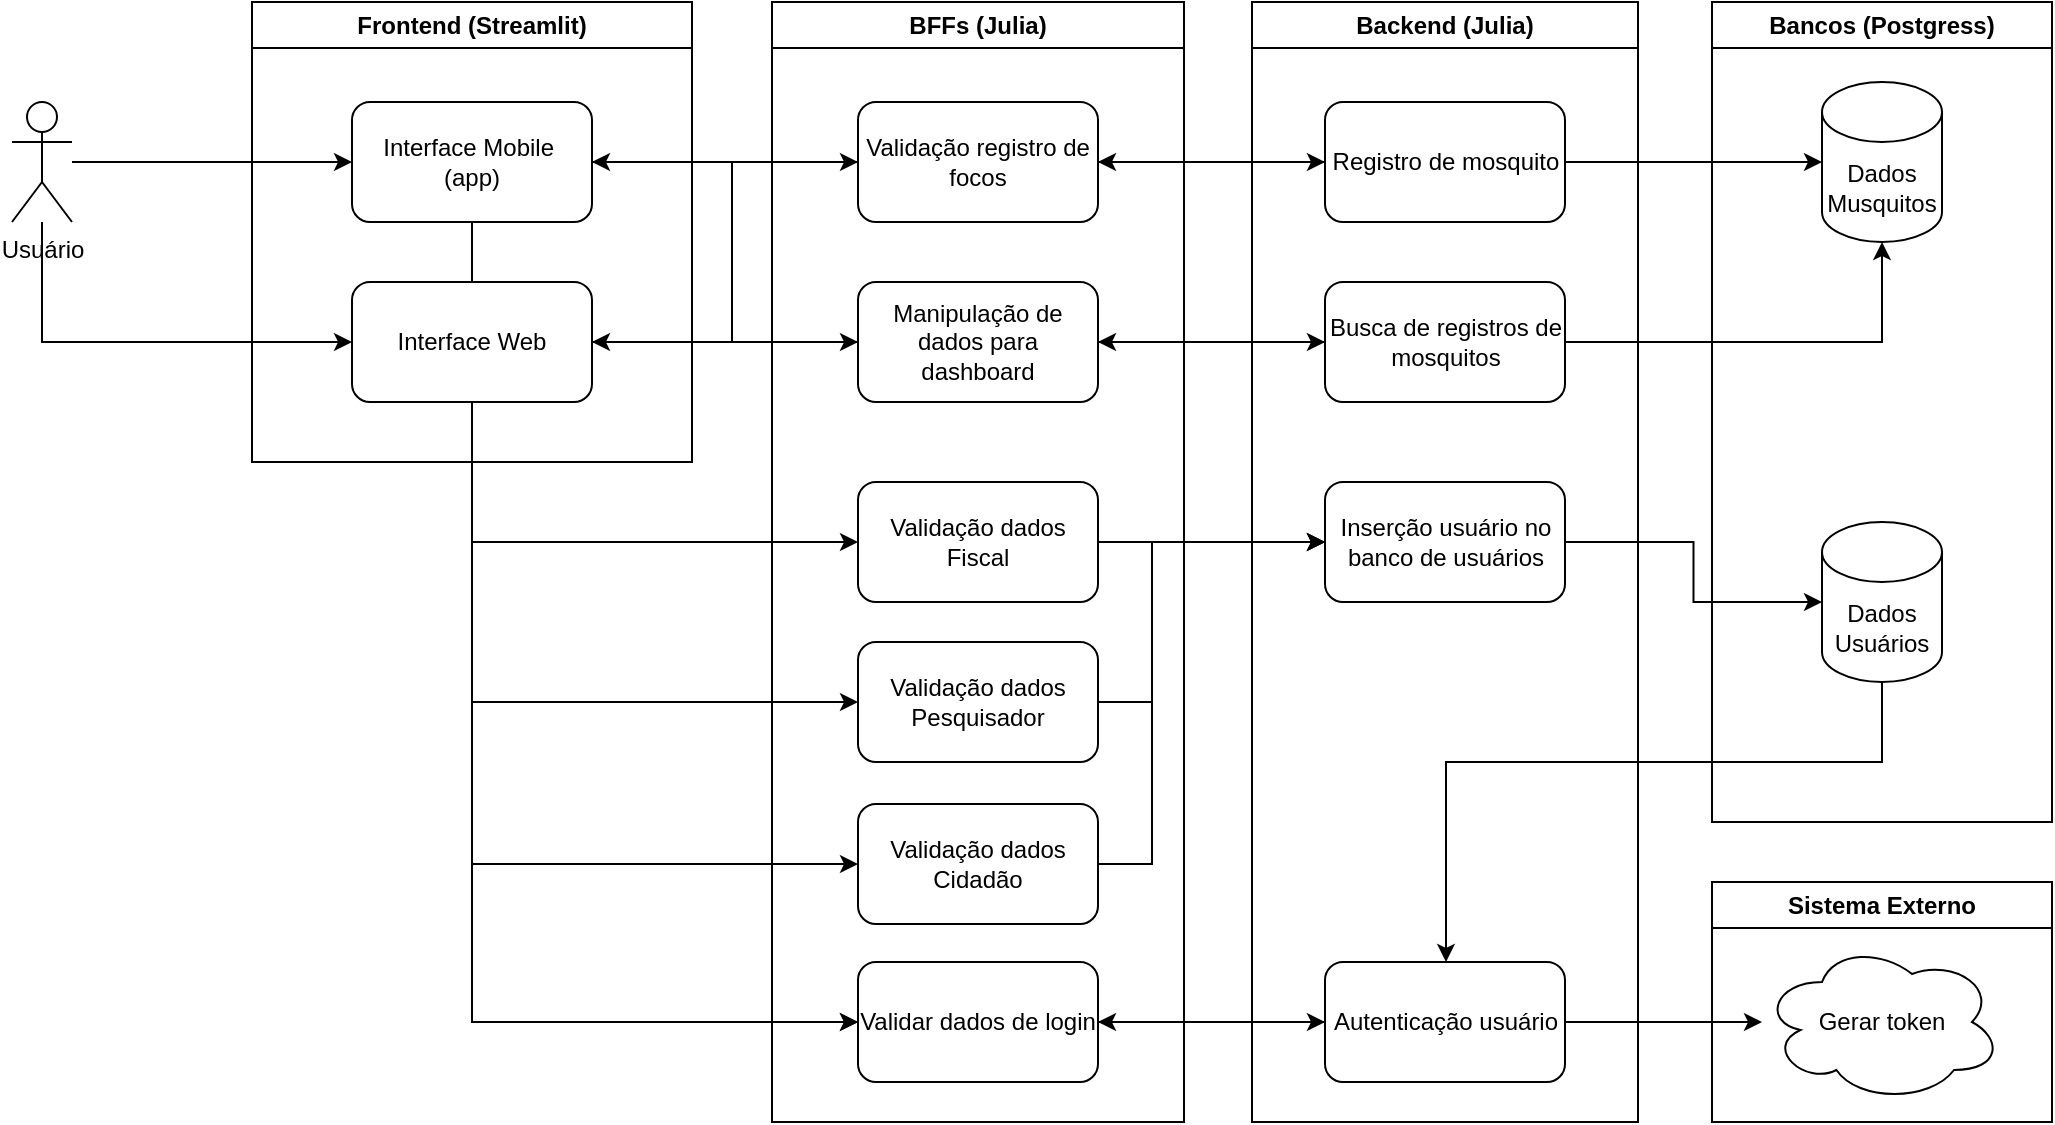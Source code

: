 <mxfile version="27.0.5">
  <diagram name="Página-1" id="t0hOrykavEFBV3Ww9KOO">
    <mxGraphModel dx="1783" dy="795" grid="1" gridSize="10" guides="1" tooltips="1" connect="1" arrows="1" fold="1" page="1" pageScale="1" pageWidth="827" pageHeight="1169" math="0" shadow="0">
      <root>
        <mxCell id="0" />
        <mxCell id="1" parent="0" />
        <mxCell id="ItCXGaQWiWDyow_1RAYs-53" style="edgeStyle=orthogonalEdgeStyle;rounded=0;orthogonalLoop=1;jettySize=auto;html=1;" edge="1" parent="1" source="T03BukqpaiRdbYDBWtXl-2" target="T03BukqpaiRdbYDBWtXl-42">
          <mxGeometry relative="1" as="geometry">
            <Array as="points">
              <mxPoint x="280" y="580" />
            </Array>
          </mxGeometry>
        </mxCell>
        <mxCell id="ItCXGaQWiWDyow_1RAYs-51" style="edgeStyle=orthogonalEdgeStyle;rounded=0;orthogonalLoop=1;jettySize=auto;html=1;" edge="1" parent="1" source="T03BukqpaiRdbYDBWtXl-1" target="T03BukqpaiRdbYDBWtXl-2">
          <mxGeometry relative="1" as="geometry" />
        </mxCell>
        <mxCell id="ItCXGaQWiWDyow_1RAYs-52" style="edgeStyle=orthogonalEdgeStyle;rounded=0;orthogonalLoop=1;jettySize=auto;html=1;" edge="1" parent="1" source="T03BukqpaiRdbYDBWtXl-1" target="T03BukqpaiRdbYDBWtXl-3">
          <mxGeometry relative="1" as="geometry">
            <Array as="points">
              <mxPoint x="65" y="240" />
            </Array>
          </mxGeometry>
        </mxCell>
        <mxCell id="T03BukqpaiRdbYDBWtXl-1" value="Usuário" style="shape=umlActor;verticalLabelPosition=bottom;verticalAlign=top;html=1;outlineConnect=0;" parent="1" vertex="1">
          <mxGeometry x="50" y="120" width="30" height="60" as="geometry" />
        </mxCell>
        <mxCell id="ItCXGaQWiWDyow_1RAYs-4" style="edgeStyle=orthogonalEdgeStyle;rounded=0;orthogonalLoop=1;jettySize=auto;html=1;entryX=0;entryY=0.5;entryDx=0;entryDy=0;" edge="1" parent="1" source="T03BukqpaiRdbYDBWtXl-6" target="T03BukqpaiRdbYDBWtXl-42">
          <mxGeometry relative="1" as="geometry">
            <Array as="points">
              <mxPoint x="280" y="580" />
            </Array>
          </mxGeometry>
        </mxCell>
        <mxCell id="ItCXGaQWiWDyow_1RAYs-5" style="edgeStyle=orthogonalEdgeStyle;rounded=0;orthogonalLoop=1;jettySize=auto;html=1;entryX=0;entryY=0.5;entryDx=0;entryDy=0;" edge="1" parent="1" source="T03BukqpaiRdbYDBWtXl-6" target="T03BukqpaiRdbYDBWtXl-59">
          <mxGeometry relative="1" as="geometry">
            <Array as="points">
              <mxPoint x="280" y="340" />
            </Array>
          </mxGeometry>
        </mxCell>
        <mxCell id="ItCXGaQWiWDyow_1RAYs-6" style="edgeStyle=orthogonalEdgeStyle;rounded=0;orthogonalLoop=1;jettySize=auto;html=1;entryX=0;entryY=0.5;entryDx=0;entryDy=0;" edge="1" parent="1" source="T03BukqpaiRdbYDBWtXl-6" target="T03BukqpaiRdbYDBWtXl-62">
          <mxGeometry relative="1" as="geometry">
            <Array as="points">
              <mxPoint x="280" y="420" />
            </Array>
          </mxGeometry>
        </mxCell>
        <mxCell id="ItCXGaQWiWDyow_1RAYs-7" style="edgeStyle=orthogonalEdgeStyle;rounded=0;orthogonalLoop=1;jettySize=auto;html=1;entryX=0;entryY=0.5;entryDx=0;entryDy=0;" edge="1" parent="1" source="T03BukqpaiRdbYDBWtXl-3" target="T03BukqpaiRdbYDBWtXl-64">
          <mxGeometry relative="1" as="geometry">
            <Array as="points">
              <mxPoint x="280" y="501" />
            </Array>
          </mxGeometry>
        </mxCell>
        <mxCell id="T03BukqpaiRdbYDBWtXl-6" value="Frontend (Streamlit)" style="swimlane;whiteSpace=wrap;html=1;" parent="1" vertex="1">
          <mxGeometry x="170" y="70" width="220" height="230" as="geometry" />
        </mxCell>
        <mxCell id="T03BukqpaiRdbYDBWtXl-2" value="Interface Mobile&amp;nbsp;&lt;div&gt;(app)&lt;/div&gt;" style="rounded=1;whiteSpace=wrap;html=1;" parent="T03BukqpaiRdbYDBWtXl-6" vertex="1">
          <mxGeometry x="50" y="50" width="120" height="60" as="geometry" />
        </mxCell>
        <mxCell id="T03BukqpaiRdbYDBWtXl-3" value="Interface Web" style="rounded=1;whiteSpace=wrap;html=1;" parent="T03BukqpaiRdbYDBWtXl-6" vertex="1">
          <mxGeometry x="50" y="140" width="120" height="60" as="geometry" />
        </mxCell>
        <mxCell id="T03BukqpaiRdbYDBWtXl-51" value="BFFs (Julia)" style="swimlane;whiteSpace=wrap;html=1;" parent="1" vertex="1">
          <mxGeometry x="430" y="70" width="206" height="560" as="geometry" />
        </mxCell>
        <mxCell id="T03BukqpaiRdbYDBWtXl-42" value="Validar dados de login" style="rounded=1;whiteSpace=wrap;html=1;" parent="T03BukqpaiRdbYDBWtXl-51" vertex="1">
          <mxGeometry x="43" y="480" width="120" height="60" as="geometry" />
        </mxCell>
        <mxCell id="T03BukqpaiRdbYDBWtXl-59" value="Validação dados Fiscal" style="rounded=1;whiteSpace=wrap;html=1;" parent="T03BukqpaiRdbYDBWtXl-51" vertex="1">
          <mxGeometry x="43" y="240" width="120" height="60" as="geometry" />
        </mxCell>
        <mxCell id="T03BukqpaiRdbYDBWtXl-62" value="Validação dados Pesquisador" style="rounded=1;whiteSpace=wrap;html=1;" parent="T03BukqpaiRdbYDBWtXl-51" vertex="1">
          <mxGeometry x="43" y="320" width="120" height="60" as="geometry" />
        </mxCell>
        <mxCell id="T03BukqpaiRdbYDBWtXl-64" value="Validação dados Cidadão" style="rounded=1;whiteSpace=wrap;html=1;" parent="T03BukqpaiRdbYDBWtXl-51" vertex="1">
          <mxGeometry x="43" y="401" width="120" height="60" as="geometry" />
        </mxCell>
        <mxCell id="T03BukqpaiRdbYDBWtXl-18" value="Validação registro de focos" style="rounded=1;whiteSpace=wrap;html=1;" parent="T03BukqpaiRdbYDBWtXl-51" vertex="1">
          <mxGeometry x="43" y="50" width="120" height="60" as="geometry" />
        </mxCell>
        <mxCell id="T03BukqpaiRdbYDBWtXl-16" value="Manipulação de dados para dashboard" style="rounded=1;whiteSpace=wrap;html=1;" parent="T03BukqpaiRdbYDBWtXl-51" vertex="1">
          <mxGeometry x="43" y="140" width="120" height="60" as="geometry" />
        </mxCell>
        <mxCell id="T03BukqpaiRdbYDBWtXl-52" value="Backend (Julia)" style="swimlane;whiteSpace=wrap;html=1;" parent="1" vertex="1">
          <mxGeometry x="670" y="70" width="193" height="560" as="geometry" />
        </mxCell>
        <mxCell id="T03BukqpaiRdbYDBWtXl-8" value="Autenticação usuário" style="rounded=1;whiteSpace=wrap;html=1;" parent="T03BukqpaiRdbYDBWtXl-52" vertex="1">
          <mxGeometry x="36.5" y="480" width="120" height="60" as="geometry" />
        </mxCell>
        <mxCell id="T03BukqpaiRdbYDBWtXl-69" value="Inserção usuário no banco de usuários" style="rounded=1;whiteSpace=wrap;html=1;" parent="T03BukqpaiRdbYDBWtXl-52" vertex="1">
          <mxGeometry x="36.5" y="240" width="120" height="60" as="geometry" />
        </mxCell>
        <mxCell id="T03BukqpaiRdbYDBWtXl-12" value="Registro de mosquito" style="rounded=1;whiteSpace=wrap;html=1;" parent="T03BukqpaiRdbYDBWtXl-52" vertex="1">
          <mxGeometry x="36.5" y="50" width="120" height="60" as="geometry" />
        </mxCell>
        <mxCell id="T03BukqpaiRdbYDBWtXl-14" value="Busca de registros de mosquitos" style="rounded=1;whiteSpace=wrap;html=1;" parent="T03BukqpaiRdbYDBWtXl-52" vertex="1">
          <mxGeometry x="36.5" y="140" width="120" height="60" as="geometry" />
        </mxCell>
        <mxCell id="T03BukqpaiRdbYDBWtXl-57" value="Bancos (Postgress)" style="swimlane;whiteSpace=wrap;html=1;strokeColor=default;" parent="1" vertex="1">
          <mxGeometry x="900" y="70" width="170" height="410" as="geometry" />
        </mxCell>
        <mxCell id="T03BukqpaiRdbYDBWtXl-26" value="Dados&lt;div&gt;Musquitos&lt;/div&gt;" style="shape=cylinder3;whiteSpace=wrap;html=1;boundedLbl=1;backgroundOutline=1;size=15;" parent="T03BukqpaiRdbYDBWtXl-57" vertex="1">
          <mxGeometry x="55" y="40" width="60" height="80" as="geometry" />
        </mxCell>
        <mxCell id="T03BukqpaiRdbYDBWtXl-38" value="Dados&lt;div&gt;Usuários&lt;/div&gt;" style="shape=cylinder3;whiteSpace=wrap;html=1;boundedLbl=1;backgroundOutline=1;size=15;" parent="T03BukqpaiRdbYDBWtXl-57" vertex="1">
          <mxGeometry x="55" y="260" width="60" height="80" as="geometry" />
        </mxCell>
        <mxCell id="T03BukqpaiRdbYDBWtXl-58" value="Sistema Externo" style="swimlane;whiteSpace=wrap;html=1;" parent="1" vertex="1">
          <mxGeometry x="900" y="510" width="170" height="120" as="geometry" />
        </mxCell>
        <mxCell id="T03BukqpaiRdbYDBWtXl-48" value="Gerar token" style="ellipse;shape=cloud;whiteSpace=wrap;html=1;" parent="T03BukqpaiRdbYDBWtXl-58" vertex="1">
          <mxGeometry x="25" y="30" width="120" height="80" as="geometry" />
        </mxCell>
        <mxCell id="ItCXGaQWiWDyow_1RAYs-29" style="edgeStyle=orthogonalEdgeStyle;rounded=0;orthogonalLoop=1;jettySize=auto;html=1;" edge="1" parent="1" source="T03BukqpaiRdbYDBWtXl-42" target="T03BukqpaiRdbYDBWtXl-8">
          <mxGeometry relative="1" as="geometry" />
        </mxCell>
        <mxCell id="ItCXGaQWiWDyow_1RAYs-30" style="edgeStyle=orthogonalEdgeStyle;rounded=0;orthogonalLoop=1;jettySize=auto;html=1;" edge="1" parent="1" source="T03BukqpaiRdbYDBWtXl-8" target="T03BukqpaiRdbYDBWtXl-42">
          <mxGeometry relative="1" as="geometry" />
        </mxCell>
        <mxCell id="ItCXGaQWiWDyow_1RAYs-31" style="edgeStyle=orthogonalEdgeStyle;rounded=0;orthogonalLoop=1;jettySize=auto;html=1;" edge="1" parent="1" source="T03BukqpaiRdbYDBWtXl-59" target="T03BukqpaiRdbYDBWtXl-69">
          <mxGeometry relative="1" as="geometry" />
        </mxCell>
        <mxCell id="ItCXGaQWiWDyow_1RAYs-32" style="edgeStyle=orthogonalEdgeStyle;rounded=0;orthogonalLoop=1;jettySize=auto;html=1;" edge="1" parent="1" source="T03BukqpaiRdbYDBWtXl-62" target="T03BukqpaiRdbYDBWtXl-69">
          <mxGeometry relative="1" as="geometry">
            <Array as="points">
              <mxPoint x="620" y="420" />
              <mxPoint x="620" y="340" />
            </Array>
          </mxGeometry>
        </mxCell>
        <mxCell id="ItCXGaQWiWDyow_1RAYs-33" style="edgeStyle=orthogonalEdgeStyle;rounded=0;orthogonalLoop=1;jettySize=auto;html=1;" edge="1" parent="1" source="T03BukqpaiRdbYDBWtXl-64" target="T03BukqpaiRdbYDBWtXl-69">
          <mxGeometry relative="1" as="geometry">
            <Array as="points">
              <mxPoint x="620" y="501" />
              <mxPoint x="620" y="340" />
            </Array>
          </mxGeometry>
        </mxCell>
        <mxCell id="ItCXGaQWiWDyow_1RAYs-36" style="edgeStyle=orthogonalEdgeStyle;rounded=0;orthogonalLoop=1;jettySize=auto;html=1;" edge="1" parent="1" source="T03BukqpaiRdbYDBWtXl-69" target="T03BukqpaiRdbYDBWtXl-38">
          <mxGeometry relative="1" as="geometry" />
        </mxCell>
        <mxCell id="ItCXGaQWiWDyow_1RAYs-37" style="edgeStyle=orthogonalEdgeStyle;rounded=0;orthogonalLoop=1;jettySize=auto;html=1;" edge="1" parent="1" source="T03BukqpaiRdbYDBWtXl-38" target="T03BukqpaiRdbYDBWtXl-8">
          <mxGeometry relative="1" as="geometry">
            <Array as="points">
              <mxPoint x="985" y="450" />
              <mxPoint x="767" y="450" />
            </Array>
          </mxGeometry>
        </mxCell>
        <mxCell id="ItCXGaQWiWDyow_1RAYs-38" style="edgeStyle=orthogonalEdgeStyle;rounded=0;orthogonalLoop=1;jettySize=auto;html=1;" edge="1" parent="1" source="T03BukqpaiRdbYDBWtXl-12" target="T03BukqpaiRdbYDBWtXl-26">
          <mxGeometry relative="1" as="geometry">
            <Array as="points">
              <mxPoint x="975" y="140" />
            </Array>
          </mxGeometry>
        </mxCell>
        <mxCell id="ItCXGaQWiWDyow_1RAYs-39" style="edgeStyle=orthogonalEdgeStyle;rounded=0;orthogonalLoop=1;jettySize=auto;html=1;" edge="1" parent="1" source="T03BukqpaiRdbYDBWtXl-14" target="T03BukqpaiRdbYDBWtXl-26">
          <mxGeometry relative="1" as="geometry">
            <Array as="points">
              <mxPoint x="985" y="240" />
            </Array>
          </mxGeometry>
        </mxCell>
        <mxCell id="ItCXGaQWiWDyow_1RAYs-43" style="edgeStyle=orthogonalEdgeStyle;rounded=0;orthogonalLoop=1;jettySize=auto;html=1;" edge="1" parent="1" source="T03BukqpaiRdbYDBWtXl-3" target="T03BukqpaiRdbYDBWtXl-18">
          <mxGeometry relative="1" as="geometry">
            <Array as="points">
              <mxPoint x="410" y="240" />
              <mxPoint x="410" y="150" />
            </Array>
          </mxGeometry>
        </mxCell>
        <mxCell id="ItCXGaQWiWDyow_1RAYs-44" style="edgeStyle=orthogonalEdgeStyle;rounded=0;orthogonalLoop=1;jettySize=auto;html=1;" edge="1" parent="1" source="T03BukqpaiRdbYDBWtXl-2" target="T03BukqpaiRdbYDBWtXl-16">
          <mxGeometry relative="1" as="geometry">
            <Array as="points">
              <mxPoint x="410" y="150" />
              <mxPoint x="410" y="240" />
            </Array>
          </mxGeometry>
        </mxCell>
        <mxCell id="ItCXGaQWiWDyow_1RAYs-45" style="edgeStyle=orthogonalEdgeStyle;rounded=0;orthogonalLoop=1;jettySize=auto;html=1;" edge="1" parent="1" source="T03BukqpaiRdbYDBWtXl-18" target="T03BukqpaiRdbYDBWtXl-3">
          <mxGeometry relative="1" as="geometry">
            <Array as="points">
              <mxPoint x="410" y="150" />
              <mxPoint x="410" y="240" />
            </Array>
          </mxGeometry>
        </mxCell>
        <mxCell id="ItCXGaQWiWDyow_1RAYs-46" style="edgeStyle=orthogonalEdgeStyle;rounded=0;orthogonalLoop=1;jettySize=auto;html=1;exitX=0;exitY=0.5;exitDx=0;exitDy=0;" edge="1" parent="1" source="T03BukqpaiRdbYDBWtXl-16" target="T03BukqpaiRdbYDBWtXl-2">
          <mxGeometry relative="1" as="geometry">
            <Array as="points">
              <mxPoint x="410" y="240" />
              <mxPoint x="410" y="150" />
            </Array>
          </mxGeometry>
        </mxCell>
        <mxCell id="ItCXGaQWiWDyow_1RAYs-47" style="edgeStyle=orthogonalEdgeStyle;rounded=0;orthogonalLoop=1;jettySize=auto;html=1;" edge="1" parent="1" source="T03BukqpaiRdbYDBWtXl-18" target="T03BukqpaiRdbYDBWtXl-12">
          <mxGeometry relative="1" as="geometry" />
        </mxCell>
        <mxCell id="ItCXGaQWiWDyow_1RAYs-48" style="edgeStyle=orthogonalEdgeStyle;rounded=0;orthogonalLoop=1;jettySize=auto;html=1;" edge="1" parent="1" source="T03BukqpaiRdbYDBWtXl-12" target="T03BukqpaiRdbYDBWtXl-18">
          <mxGeometry relative="1" as="geometry" />
        </mxCell>
        <mxCell id="ItCXGaQWiWDyow_1RAYs-49" style="edgeStyle=orthogonalEdgeStyle;rounded=0;orthogonalLoop=1;jettySize=auto;html=1;" edge="1" parent="1" source="T03BukqpaiRdbYDBWtXl-16" target="T03BukqpaiRdbYDBWtXl-14">
          <mxGeometry relative="1" as="geometry" />
        </mxCell>
        <mxCell id="ItCXGaQWiWDyow_1RAYs-50" style="edgeStyle=orthogonalEdgeStyle;rounded=0;orthogonalLoop=1;jettySize=auto;html=1;" edge="1" parent="1" source="T03BukqpaiRdbYDBWtXl-14" target="T03BukqpaiRdbYDBWtXl-16">
          <mxGeometry relative="1" as="geometry" />
        </mxCell>
        <mxCell id="ItCXGaQWiWDyow_1RAYs-55" style="edgeStyle=orthogonalEdgeStyle;rounded=0;orthogonalLoop=1;jettySize=auto;html=1;" edge="1" parent="1" source="T03BukqpaiRdbYDBWtXl-8" target="T03BukqpaiRdbYDBWtXl-48">
          <mxGeometry relative="1" as="geometry" />
        </mxCell>
      </root>
    </mxGraphModel>
  </diagram>
</mxfile>
